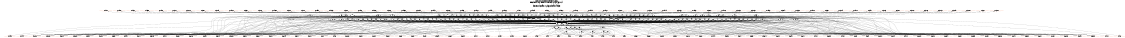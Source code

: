 # Network structure generated by ABC

digraph network {
size = "7.5,10";
center = true;
edge [dir = back];

{
  node [shape = plaintext];
  edge [style = invis];
  LevelTitle1 [label=""];
  LevelTitle2 [label=""];
  Level6 [label = ""];
  Level5 [label = ""];
  Level4 [label = ""];
  Level3 [label = ""];
  Level2 [label = ""];
  Level1 [label = ""];
  Level0 [label = ""];
  LevelTitle1 ->  LevelTitle2 ->  Level6 ->  Level5 ->  Level4 ->  Level3 ->  Level2 ->  Level1 ->  Level0;
}

{
  rank = same;
  LevelTitle1;
  title1 [shape=plaintext,
          fontsize=20,
          fontname = "Times-Roman",
          label="Network structure visualized by ABC\nBenchmark \"top\". Time was Wed Oct 16 16:07:35 2024. "
         ];
}

{
  rank = same;
  LevelTitle2;
  title2 [shape=plaintext,
          fontsize=18,
          fontname = "Times-Roman",
          label="The network contains 178 logic nodes and 0 latches.\n"
         ];
}

{
  rank = same;
  Level6;
  Node89 [label = "pv119_1_", shape = invtriangle, color = coral, fillcolor = coral];
  Node90 [label = "pv119_0_", shape = invtriangle, color = coral, fillcolor = coral];
  Node91 [label = "pv119_3_", shape = invtriangle, color = coral, fillcolor = coral];
  Node92 [label = "pv119_30_", shape = invtriangle, color = coral, fillcolor = coral];
  Node93 [label = "pv119_2_", shape = invtriangle, color = coral, fillcolor = coral];
  Node94 [label = "pv151_1_", shape = invtriangle, color = coral, fillcolor = coral];
  Node95 [label = "pv151_18_", shape = invtriangle, color = coral, fillcolor = coral];
  Node96 [label = "pv151_0_", shape = invtriangle, color = coral, fillcolor = coral];
  Node97 [label = "pv151_19_", shape = invtriangle, color = coral, fillcolor = coral];
  Node98 [label = "pv119_21_", shape = invtriangle, color = coral, fillcolor = coral];
  Node99 [label = "pv151_3_", shape = invtriangle, color = coral, fillcolor = coral];
  Node100 [label = "pv151_16_", shape = invtriangle, color = coral, fillcolor = coral];
  Node101 [label = "pv119_20_", shape = invtriangle, color = coral, fillcolor = coral];
  Node102 [label = "pv151_2_", shape = invtriangle, color = coral, fillcolor = coral];
  Node103 [label = "pv151_17_", shape = invtriangle, color = coral, fillcolor = coral];
  Node104 [label = "pv119_9_", shape = invtriangle, color = coral, fillcolor = coral];
  Node105 [label = "pv119_23_", shape = invtriangle, color = coral, fillcolor = coral];
  Node106 [label = "pv151_27_", shape = invtriangle, color = coral, fillcolor = coral];
  Node107 [label = "pv119_8_", shape = invtriangle, color = coral, fillcolor = coral];
  Node108 [label = "pv119_22_", shape = invtriangle, color = coral, fillcolor = coral];
  Node109 [label = "pv151_26_", shape = invtriangle, color = coral, fillcolor = coral];
  Node110 [label = "pv119_25_", shape = invtriangle, color = coral, fillcolor = coral];
  Node111 [label = "pv151_29_", shape = invtriangle, color = coral, fillcolor = coral];
  Node112 [label = "pv119_24_", shape = invtriangle, color = coral, fillcolor = coral];
  Node113 [label = "pv151_28_", shape = invtriangle, color = coral, fillcolor = coral];
  Node114 [label = "pv119_5_", shape = invtriangle, color = coral, fillcolor = coral];
  Node115 [label = "pv119_27_", shape = invtriangle, color = coral, fillcolor = coral];
  Node116 [label = "pv119_4_", shape = invtriangle, color = coral, fillcolor = coral];
  Node117 [label = "pv119_26_", shape = invtriangle, color = coral, fillcolor = coral];
  Node118 [label = "pv119_7_", shape = invtriangle, color = coral, fillcolor = coral];
  Node119 [label = "pv119_29_", shape = invtriangle, color = coral, fillcolor = coral];
  Node120 [label = "pv119_6_", shape = invtriangle, color = coral, fillcolor = coral];
  Node121 [label = "pv119_28_", shape = invtriangle, color = coral, fillcolor = coral];
  Node122 [label = "pv119_18_", shape = invtriangle, color = coral, fillcolor = coral];
  Node123 [label = "pv119_19_", shape = invtriangle, color = coral, fillcolor = coral];
  Node124 [label = "pv119_16_", shape = invtriangle, color = coral, fillcolor = coral];
  Node125 [label = "pv151_21_", shape = invtriangle, color = coral, fillcolor = coral];
  Node126 [label = "pv119_17_", shape = invtriangle, color = coral, fillcolor = coral];
  Node127 [label = "pv151_20_", shape = invtriangle, color = coral, fillcolor = coral];
  Node128 [label = "pv119_14_", shape = invtriangle, color = coral, fillcolor = coral];
  Node129 [label = "pv151_23_", shape = invtriangle, color = coral, fillcolor = coral];
  Node130 [label = "pv119_15_", shape = invtriangle, color = coral, fillcolor = coral];
  Node131 [label = "pv151_22_", shape = invtriangle, color = coral, fillcolor = coral];
  Node132 [label = "pv119_12_", shape = invtriangle, color = coral, fillcolor = coral];
  Node133 [label = "pv151_25_", shape = invtriangle, color = coral, fillcolor = coral];
  Node134 [label = "pv151_30_", shape = invtriangle, color = coral, fillcolor = coral];
  Node135 [label = "pv119_13_", shape = invtriangle, color = coral, fillcolor = coral];
  Node136 [label = "pv151_24_", shape = invtriangle, color = coral, fillcolor = coral];
  Node137 [label = "pv151_31_", shape = invtriangle, color = coral, fillcolor = coral];
  Node138 [label = "pv119_10_", shape = invtriangle, color = coral, fillcolor = coral];
  Node139 [label = "pv151_5_", shape = invtriangle, color = coral, fillcolor = coral];
  Node140 [label = "pv151_14_", shape = invtriangle, color = coral, fillcolor = coral];
  Node141 [label = "pv119_11_", shape = invtriangle, color = coral, fillcolor = coral];
  Node142 [label = "pv151_4_", shape = invtriangle, color = coral, fillcolor = coral];
  Node143 [label = "pv151_15_", shape = invtriangle, color = coral, fillcolor = coral];
  Node144 [label = "pv151_7_", shape = invtriangle, color = coral, fillcolor = coral];
  Node145 [label = "pv151_12_", shape = invtriangle, color = coral, fillcolor = coral];
  Node146 [label = "pv151_6_", shape = invtriangle, color = coral, fillcolor = coral];
  Node147 [label = "pv151_13_", shape = invtriangle, color = coral, fillcolor = coral];
  Node148 [label = "pv151_9_", shape = invtriangle, color = coral, fillcolor = coral];
  Node149 [label = "pv151_10_", shape = invtriangle, color = coral, fillcolor = coral];
  Node150 [label = "pv151_8_", shape = invtriangle, color = coral, fillcolor = coral];
  Node151 [label = "pv151_11_", shape = invtriangle, color = coral, fillcolor = coral];
}

{
  rank = same;
  Level5;
  Node153 [label = "153\n", shape = ellipse];
  Node172 [label = "172\n", shape = ellipse];
  Node175 [label = "175\n", shape = ellipse];
  Node178 [label = "178\n", shape = ellipse];
  Node181 [label = "181\n", shape = ellipse];
  Node184 [label = "184\n", shape = ellipse];
  Node188 [label = "188\n", shape = ellipse];
  Node191 [label = "191\n", shape = ellipse];
  Node194 [label = "194\n", shape = ellipse];
  Node197 [label = "197\n", shape = ellipse];
  Node199 [label = "199\n", shape = ellipse];
  Node202 [label = "202\n", shape = ellipse];
  Node205 [label = "205\n", shape = ellipse];
  Node207 [label = "207\n", shape = ellipse];
  Node210 [label = "210\n", shape = ellipse];
  Node213 [label = "213\n", shape = ellipse];
  Node216 [label = "216\n", shape = ellipse];
  Node218 [label = "218\n", shape = ellipse];
  Node221 [label = "221\n", shape = ellipse];
  Node224 [label = "224\n", shape = ellipse];
  Node226 [label = "226\n", shape = ellipse];
  Node229 [label = "229\n", shape = ellipse];
  Node231 [label = "231\n", shape = ellipse];
  Node234 [label = "234\n", shape = ellipse];
  Node236 [label = "236\n", shape = ellipse];
  Node239 [label = "239\n", shape = ellipse];
  Node242 [label = "242\n", shape = ellipse];
  Node244 [label = "244\n", shape = ellipse];
  Node246 [label = "246\n", shape = ellipse];
  Node248 [label = "248\n", shape = ellipse];
  Node250 [label = "250\n", shape = ellipse];
  Node252 [label = "252\n", shape = ellipse];
  Node254 [label = "254\n", shape = ellipse];
  Node256 [label = "256\n", shape = ellipse];
  Node258 [label = "258\n", shape = ellipse];
  Node260 [label = "260\n", shape = ellipse];
  Node262 [label = "262\n", shape = ellipse];
  Node265 [label = "265\n", shape = ellipse];
  Node267 [label = "267\n", shape = ellipse];
  Node269 [label = "269\n", shape = ellipse];
  Node271 [label = "271\n", shape = ellipse];
  Node274 [label = "274\n", shape = ellipse];
  Node276 [label = "276\n", shape = ellipse];
  Node279 [label = "279\n", shape = ellipse];
  Node281 [label = "281\n", shape = ellipse];
  Node284 [label = "284\n", shape = ellipse];
  Node287 [label = "287\n", shape = ellipse];
  Node289 [label = "289\n", shape = ellipse];
  Node292 [label = "292\n", shape = ellipse];
  Node295 [label = "295\n", shape = ellipse];
  Node297 [label = "297\n", shape = ellipse];
  Node300 [label = "300\n", shape = ellipse];
  Node302 [label = "302\n", shape = ellipse];
  Node304 [label = "304\n", shape = ellipse];
  Node307 [label = "307\n", shape = ellipse];
  Node309 [label = "309\n", shape = ellipse];
  Node312 [label = "312\n", shape = ellipse];
  Node314 [label = "314\n", shape = ellipse];
  Node317 [label = "317\n", shape = ellipse];
  Node319 [label = "319\n", shape = ellipse];
  Node322 [label = "322\n", shape = ellipse];
  Node325 [label = "325\n", shape = ellipse];
  Node328 [label = "328\n", shape = ellipse];
}

{
  rank = same;
  Level4;
  Node154 [label = "154\n", shape = ellipse];
  Node170 [label = "170\n", shape = ellipse];
  Node171 [label = "171\n", shape = ellipse];
  Node173 [label = "173\n", shape = ellipse];
  Node174 [label = "174\n", shape = ellipse];
  Node176 [label = "176\n", shape = ellipse];
  Node177 [label = "177\n", shape = ellipse];
  Node179 [label = "179\n", shape = ellipse];
  Node180 [label = "180\n", shape = ellipse];
  Node182 [label = "182\n", shape = ellipse];
  Node183 [label = "183\n", shape = ellipse];
  Node185 [label = "185\n", shape = ellipse];
  Node186 [label = "186\n", shape = ellipse];
  Node187 [label = "187\n", shape = ellipse];
  Node189 [label = "189\n", shape = ellipse];
  Node190 [label = "190\n", shape = ellipse];
  Node192 [label = "192\n", shape = ellipse];
  Node193 [label = "193\n", shape = ellipse];
  Node195 [label = "195\n", shape = ellipse];
  Node196 [label = "196\n", shape = ellipse];
  Node198 [label = "198\n", shape = ellipse];
  Node200 [label = "200\n", shape = ellipse];
  Node201 [label = "201\n", shape = ellipse];
  Node203 [label = "203\n", shape = ellipse];
  Node204 [label = "204\n", shape = ellipse];
  Node206 [label = "206\n", shape = ellipse];
  Node208 [label = "208\n", shape = ellipse];
  Node209 [label = "209\n", shape = ellipse];
  Node211 [label = "211\n", shape = ellipse];
  Node212 [label = "212\n", shape = ellipse];
  Node214 [label = "214\n", shape = ellipse];
  Node215 [label = "215\n", shape = ellipse];
  Node217 [label = "217\n", shape = ellipse];
  Node219 [label = "219\n", shape = ellipse];
  Node220 [label = "220\n", shape = ellipse];
  Node222 [label = "222\n", shape = ellipse];
  Node223 [label = "223\n", shape = ellipse];
  Node225 [label = "225\n", shape = ellipse];
  Node227 [label = "227\n", shape = ellipse];
  Node228 [label = "228\n", shape = ellipse];
  Node230 [label = "230\n", shape = ellipse];
  Node232 [label = "232\n", shape = ellipse];
  Node233 [label = "233\n", shape = ellipse];
  Node235 [label = "235\n", shape = ellipse];
  Node237 [label = "237\n", shape = ellipse];
  Node238 [label = "238\n", shape = ellipse];
  Node240 [label = "240\n", shape = ellipse];
  Node241 [label = "241\n", shape = ellipse];
  Node243 [label = "243\n", shape = ellipse];
  Node245 [label = "245\n", shape = ellipse];
  Node247 [label = "247\n", shape = ellipse];
  Node249 [label = "249\n", shape = ellipse];
  Node251 [label = "251\n", shape = ellipse];
  Node253 [label = "253\n", shape = ellipse];
  Node255 [label = "255\n", shape = ellipse];
  Node257 [label = "257\n", shape = ellipse];
  Node259 [label = "259\n", shape = ellipse];
  Node261 [label = "261\n", shape = ellipse];
  Node263 [label = "263\n", shape = ellipse];
  Node264 [label = "264\n", shape = ellipse];
  Node266 [label = "266\n", shape = ellipse];
  Node268 [label = "268\n", shape = ellipse];
  Node270 [label = "270\n", shape = ellipse];
  Node272 [label = "272\n", shape = ellipse];
  Node273 [label = "273\n", shape = ellipse];
  Node275 [label = "275\n", shape = ellipse];
  Node277 [label = "277\n", shape = ellipse];
  Node278 [label = "278\n", shape = ellipse];
  Node280 [label = "280\n", shape = ellipse];
  Node282 [label = "282\n", shape = ellipse];
  Node283 [label = "283\n", shape = ellipse];
  Node285 [label = "285\n", shape = ellipse];
  Node286 [label = "286\n", shape = ellipse];
  Node288 [label = "288\n", shape = ellipse];
  Node290 [label = "290\n", shape = ellipse];
  Node291 [label = "291\n", shape = ellipse];
  Node293 [label = "293\n", shape = ellipse];
  Node294 [label = "294\n", shape = ellipse];
  Node296 [label = "296\n", shape = ellipse];
  Node298 [label = "298\n", shape = ellipse];
  Node299 [label = "299\n", shape = ellipse];
  Node301 [label = "301\n", shape = ellipse];
  Node303 [label = "303\n", shape = ellipse];
  Node305 [label = "305\n", shape = ellipse];
  Node306 [label = "306\n", shape = ellipse];
  Node308 [label = "308\n", shape = ellipse];
  Node310 [label = "310\n", shape = ellipse];
  Node311 [label = "311\n", shape = ellipse];
  Node313 [label = "313\n", shape = ellipse];
  Node315 [label = "315\n", shape = ellipse];
  Node316 [label = "316\n", shape = ellipse];
  Node318 [label = "318\n", shape = ellipse];
  Node320 [label = "320\n", shape = ellipse];
  Node321 [label = "321\n", shape = ellipse];
  Node323 [label = "323\n", shape = ellipse];
  Node324 [label = "324\n", shape = ellipse];
  Node326 [label = "326\n", shape = ellipse];
  Node327 [label = "327\n", shape = ellipse];
  Node329 [label = "329\n", shape = ellipse];
  Node330 [label = "330\n", shape = ellipse];
}

{
  rank = same;
  Level3;
  Node155 [label = "155\n", shape = ellipse];
  Node162 [label = "162\n", shape = ellipse];
  Node167 [label = "167\n", shape = ellipse];
}

{
  rank = same;
  Level2;
  Node156 [label = "156\n", shape = ellipse];
  Node160 [label = "160\n", shape = ellipse];
  Node163 [label = "163\n", shape = ellipse];
  Node164 [label = "164\n", shape = ellipse];
  Node165 [label = "165\n", shape = ellipse];
  Node168 [label = "168\n", shape = ellipse];
  Node169 [label = "169\n", shape = ellipse];
}

{
  rank = same;
  Level1;
  Node157 [label = "157\n", shape = ellipse];
  Node158 [label = "158\n", shape = ellipse];
  Node159 [label = "159\n", shape = ellipse];
  Node161 [label = "161\n", shape = ellipse];
  Node166 [label = "166\n", shape = ellipse];
}

{
  rank = same;
  Level0;
  Node1 [label = "pv56_12_", shape = triangle, color = coral, fillcolor = coral];
  Node2 [label = "pv56_23_", shape = triangle, color = coral, fillcolor = coral];
  Node3 [label = "pv88_6_", shape = triangle, color = coral, fillcolor = coral];
  Node4 [label = "pv88_19_", shape = triangle, color = coral, fillcolor = coral];
  Node5 [label = "pv56_13_", shape = triangle, color = coral, fillcolor = coral];
  Node6 [label = "pv56_22_", shape = triangle, color = coral, fillcolor = coral];
  Node7 [label = "pv88_7_", shape = triangle, color = coral, fillcolor = coral];
  Node8 [label = "pv88_29_", shape = triangle, color = coral, fillcolor = coral];
  Node9 [label = "pv56_14_", shape = triangle, color = coral, fillcolor = coral];
  Node10 [label = "pv56_25_", shape = triangle, color = coral, fillcolor = coral];
  Node11 [label = "pv88_8_", shape = triangle, color = coral, fillcolor = coral];
  Node12 [label = "pv88_17_", shape = triangle, color = coral, fillcolor = coral];
  Node13 [label = "pv88_28_", shape = triangle, color = coral, fillcolor = coral];
  Node14 [label = "pv56_15_", shape = triangle, color = coral, fillcolor = coral];
  Node15 [label = "pv56_24_", shape = triangle, color = coral, fillcolor = coral];
  Node16 [label = "pv88_9_", shape = triangle, color = coral, fillcolor = coral];
  Node17 [label = "pv88_18_", shape = triangle, color = coral, fillcolor = coral];
  Node18 [label = "pv88_27_", shape = triangle, color = coral, fillcolor = coral];
  Node19 [label = "pv9_5_", shape = triangle, color = coral, fillcolor = coral];
  Node20 [label = "pv56_30_", shape = triangle, color = coral, fillcolor = coral];
  Node21 [label = "pv88_2_", shape = triangle, color = coral, fillcolor = coral];
  Node22 [label = "pv88_15_", shape = triangle, color = coral, fillcolor = coral];
  Node23 [label = "pv88_26_", shape = triangle, color = coral, fillcolor = coral];
  Node24 [label = "pv9_6_", shape = triangle, color = coral, fillcolor = coral];
  Node25 [label = "pv24_10_", shape = triangle, color = coral, fillcolor = coral];
  Node26 [label = "pv56_31_", shape = triangle, color = coral, fillcolor = coral];
  Node27 [label = "pv88_3_", shape = triangle, color = coral, fillcolor = coral];
  Node28 [label = "pv88_16_", shape = triangle, color = coral, fillcolor = coral];
  Node29 [label = "pv88_25_", shape = triangle, color = coral, fillcolor = coral];
  Node30 [label = "pv9_7_", shape = triangle, color = coral, fillcolor = coral];
  Node31 [label = "pv9_10_", shape = triangle, color = coral, fillcolor = coral];
  Node32 [label = "pv56_10_", shape = triangle, color = coral, fillcolor = coral];
  Node33 [label = "pv56_21_", shape = triangle, color = coral, fillcolor = coral];
  Node34 [label = "pv88_4_", shape = triangle, color = coral, fillcolor = coral];
  Node35 [label = "pv88_13_", shape = triangle, color = coral, fillcolor = coral];
  Node36 [label = "pv88_24_", shape = triangle, color = coral, fillcolor = coral];
  Node37 [label = "pv9_8_", shape = triangle, color = coral, fillcolor = coral];
  Node38 [label = "pv56_11_", shape = triangle, color = coral, fillcolor = coral];
  Node39 [label = "pv56_20_", shape = triangle, color = coral, fillcolor = coral];
  Node40 [label = "pv88_5_", shape = triangle, color = coral, fillcolor = coral];
  Node41 [label = "pv88_14_", shape = triangle, color = coral, fillcolor = coral];
  Node42 [label = "pv88_23_", shape = triangle, color = coral, fillcolor = coral];
  Node43 [label = "pv56_5_", shape = triangle, color = coral, fillcolor = coral];
  Node44 [label = "pv88_11_", shape = triangle, color = coral, fillcolor = coral];
  Node45 [label = "pv88_22_", shape = triangle, color = coral, fillcolor = coral];
  Node46 [label = "pv56_4_", shape = triangle, color = coral, fillcolor = coral];
  Node47 [label = "pv88_12_", shape = triangle, color = coral, fillcolor = coral];
  Node48 [label = "pv88_21_", shape = triangle, color = coral, fillcolor = coral];
  Node49 [label = "pv56_7_", shape = triangle, color = coral, fillcolor = coral];
  Node50 [label = "pv88_20_", shape = triangle, color = coral, fillcolor = coral];
  Node51 [label = "pv56_6_", shape = triangle, color = coral, fillcolor = coral];
  Node52 [label = "pv88_10_", shape = triangle, color = coral, fillcolor = coral];
  Node53 [label = "pv24_8_", shape = triangle, color = coral, fillcolor = coral];
  Node54 [label = "pv56_9_", shape = triangle, color = coral, fillcolor = coral];
  Node55 [label = "pv24_9_", shape = triangle, color = coral, fillcolor = coral];
  Node56 [label = "pv56_8_", shape = triangle, color = coral, fillcolor = coral];
  Node57 [label = "pv24_6_", shape = triangle, color = coral, fillcolor = coral];
  Node58 [label = "pv24_7_", shape = triangle, color = coral, fillcolor = coral];
  Node59 [label = "pv24_4_", shape = triangle, color = coral, fillcolor = coral];
  Node60 [label = "pv24_5_", shape = triangle, color = coral, fillcolor = coral];
  Node61 [label = "pv24_2_", shape = triangle, color = coral, fillcolor = coral];
  Node62 [label = "pv24_3_", shape = triangle, color = coral, fillcolor = coral];
  Node63 [label = "pv24_0_", shape = triangle, color = coral, fillcolor = coral];
  Node64 [label = "pv56_1_", shape = triangle, color = coral, fillcolor = coral];
  Node65 [label = "pv24_1_", shape = triangle, color = coral, fillcolor = coral];
  Node66 [label = "pv56_0_", shape = triangle, color = coral, fillcolor = coral];
  Node67 [label = "pv88_30_", shape = triangle, color = coral, fillcolor = coral];
  Node68 [label = "pv56_3_", shape = triangle, color = coral, fillcolor = coral];
  Node69 [label = "pv88_31_", shape = triangle, color = coral, fillcolor = coral];
  Node70 [label = "pv56_2_", shape = triangle, color = coral, fillcolor = coral];
  Node71 [label = "pv9_1_", shape = triangle, color = coral, fillcolor = coral];
  Node72 [label = "pv24_13_", shape = triangle, color = coral, fillcolor = coral];
  Node73 [label = "pv9_2_", shape = triangle, color = coral, fillcolor = coral];
  Node74 [label = "pv24_14_", shape = triangle, color = coral, fillcolor = coral];
  Node75 [label = "pv9_3_", shape = triangle, color = coral, fillcolor = coral];
  Node76 [label = "pv24_11_", shape = triangle, color = coral, fillcolor = coral];
  Node77 [label = "pv88_0_", shape = triangle, color = coral, fillcolor = coral];
  Node78 [label = "pv24_12_", shape = triangle, color = coral, fillcolor = coral];
  Node79 [label = "pv88_1_", shape = triangle, color = coral, fillcolor = coral];
  Node80 [label = "pv56_16_", shape = triangle, color = coral, fillcolor = coral];
  Node81 [label = "pv56_27_", shape = triangle, color = coral, fillcolor = coral];
  Node82 [label = "pv56_17_", shape = triangle, color = coral, fillcolor = coral];
  Node83 [label = "pv56_26_", shape = triangle, color = coral, fillcolor = coral];
  Node84 [label = "pv56_18_", shape = triangle, color = coral, fillcolor = coral];
  Node85 [label = "pv56_29_", shape = triangle, color = coral, fillcolor = coral];
  Node86 [label = "pv9_0_", shape = triangle, color = coral, fillcolor = coral];
  Node87 [label = "pv56_19_", shape = triangle, color = coral, fillcolor = coral];
  Node88 [label = "pv56_28_", shape = triangle, color = coral, fillcolor = coral];
}

title1 -> title2 [style = invis];
title2 -> Node89 [style = invis];
title2 -> Node90 [style = invis];
title2 -> Node91 [style = invis];
title2 -> Node92 [style = invis];
title2 -> Node93 [style = invis];
title2 -> Node94 [style = invis];
title2 -> Node95 [style = invis];
title2 -> Node96 [style = invis];
title2 -> Node97 [style = invis];
title2 -> Node98 [style = invis];
title2 -> Node99 [style = invis];
title2 -> Node100 [style = invis];
title2 -> Node101 [style = invis];
title2 -> Node102 [style = invis];
title2 -> Node103 [style = invis];
title2 -> Node104 [style = invis];
title2 -> Node105 [style = invis];
title2 -> Node106 [style = invis];
title2 -> Node107 [style = invis];
title2 -> Node108 [style = invis];
title2 -> Node109 [style = invis];
title2 -> Node110 [style = invis];
title2 -> Node111 [style = invis];
title2 -> Node112 [style = invis];
title2 -> Node113 [style = invis];
title2 -> Node114 [style = invis];
title2 -> Node115 [style = invis];
title2 -> Node116 [style = invis];
title2 -> Node117 [style = invis];
title2 -> Node118 [style = invis];
title2 -> Node119 [style = invis];
title2 -> Node120 [style = invis];
title2 -> Node121 [style = invis];
title2 -> Node122 [style = invis];
title2 -> Node123 [style = invis];
title2 -> Node124 [style = invis];
title2 -> Node125 [style = invis];
title2 -> Node126 [style = invis];
title2 -> Node127 [style = invis];
title2 -> Node128 [style = invis];
title2 -> Node129 [style = invis];
title2 -> Node130 [style = invis];
title2 -> Node131 [style = invis];
title2 -> Node132 [style = invis];
title2 -> Node133 [style = invis];
title2 -> Node134 [style = invis];
title2 -> Node135 [style = invis];
title2 -> Node136 [style = invis];
title2 -> Node137 [style = invis];
title2 -> Node138 [style = invis];
title2 -> Node139 [style = invis];
title2 -> Node140 [style = invis];
title2 -> Node141 [style = invis];
title2 -> Node142 [style = invis];
title2 -> Node143 [style = invis];
title2 -> Node144 [style = invis];
title2 -> Node145 [style = invis];
title2 -> Node146 [style = invis];
title2 -> Node147 [style = invis];
title2 -> Node148 [style = invis];
title2 -> Node149 [style = invis];
title2 -> Node150 [style = invis];
title2 -> Node151 [style = invis];
Node89 -> Node90 [style = invis];
Node90 -> Node91 [style = invis];
Node91 -> Node92 [style = invis];
Node92 -> Node93 [style = invis];
Node93 -> Node94 [style = invis];
Node94 -> Node95 [style = invis];
Node95 -> Node96 [style = invis];
Node96 -> Node97 [style = invis];
Node97 -> Node98 [style = invis];
Node98 -> Node99 [style = invis];
Node99 -> Node100 [style = invis];
Node100 -> Node101 [style = invis];
Node101 -> Node102 [style = invis];
Node102 -> Node103 [style = invis];
Node103 -> Node104 [style = invis];
Node104 -> Node105 [style = invis];
Node105 -> Node106 [style = invis];
Node106 -> Node107 [style = invis];
Node107 -> Node108 [style = invis];
Node108 -> Node109 [style = invis];
Node109 -> Node110 [style = invis];
Node110 -> Node111 [style = invis];
Node111 -> Node112 [style = invis];
Node112 -> Node113 [style = invis];
Node113 -> Node114 [style = invis];
Node114 -> Node115 [style = invis];
Node115 -> Node116 [style = invis];
Node116 -> Node117 [style = invis];
Node117 -> Node118 [style = invis];
Node118 -> Node119 [style = invis];
Node119 -> Node120 [style = invis];
Node120 -> Node121 [style = invis];
Node121 -> Node122 [style = invis];
Node122 -> Node123 [style = invis];
Node123 -> Node124 [style = invis];
Node124 -> Node125 [style = invis];
Node125 -> Node126 [style = invis];
Node126 -> Node127 [style = invis];
Node127 -> Node128 [style = invis];
Node128 -> Node129 [style = invis];
Node129 -> Node130 [style = invis];
Node130 -> Node131 [style = invis];
Node131 -> Node132 [style = invis];
Node132 -> Node133 [style = invis];
Node133 -> Node134 [style = invis];
Node134 -> Node135 [style = invis];
Node135 -> Node136 [style = invis];
Node136 -> Node137 [style = invis];
Node137 -> Node138 [style = invis];
Node138 -> Node139 [style = invis];
Node139 -> Node140 [style = invis];
Node140 -> Node141 [style = invis];
Node141 -> Node142 [style = invis];
Node142 -> Node143 [style = invis];
Node143 -> Node144 [style = invis];
Node144 -> Node145 [style = invis];
Node145 -> Node146 [style = invis];
Node146 -> Node147 [style = invis];
Node147 -> Node148 [style = invis];
Node148 -> Node149 [style = invis];
Node149 -> Node150 [style = invis];
Node150 -> Node151 [style = invis];
Node89 -> Node153 [style = solid];
Node90 -> Node172 [style = solid];
Node91 -> Node175 [style = solid];
Node92 -> Node178 [style = solid];
Node93 -> Node181 [style = solid];
Node94 -> Node184 [style = solid];
Node95 -> Node188 [style = solid];
Node96 -> Node191 [style = solid];
Node97 -> Node194 [style = solid];
Node98 -> Node197 [style = solid];
Node99 -> Node199 [style = solid];
Node100 -> Node202 [style = solid];
Node101 -> Node205 [style = solid];
Node102 -> Node207 [style = solid];
Node103 -> Node210 [style = solid];
Node104 -> Node213 [style = solid];
Node105 -> Node216 [style = solid];
Node106 -> Node218 [style = solid];
Node107 -> Node221 [style = solid];
Node108 -> Node224 [style = solid];
Node109 -> Node226 [style = solid];
Node110 -> Node229 [style = solid];
Node111 -> Node231 [style = solid];
Node112 -> Node234 [style = solid];
Node113 -> Node236 [style = solid];
Node114 -> Node239 [style = solid];
Node115 -> Node242 [style = solid];
Node116 -> Node244 [style = solid];
Node117 -> Node246 [style = solid];
Node118 -> Node248 [style = solid];
Node119 -> Node250 [style = solid];
Node120 -> Node252 [style = solid];
Node121 -> Node254 [style = solid];
Node122 -> Node256 [style = solid];
Node123 -> Node258 [style = solid];
Node124 -> Node260 [style = solid];
Node125 -> Node262 [style = solid];
Node126 -> Node265 [style = solid];
Node127 -> Node267 [style = solid];
Node128 -> Node269 [style = solid];
Node129 -> Node271 [style = solid];
Node130 -> Node274 [style = solid];
Node131 -> Node276 [style = solid];
Node132 -> Node279 [style = solid];
Node133 -> Node281 [style = solid];
Node134 -> Node284 [style = solid];
Node135 -> Node287 [style = solid];
Node136 -> Node289 [style = solid];
Node137 -> Node292 [style = solid];
Node138 -> Node295 [style = solid];
Node139 -> Node297 [style = solid];
Node140 -> Node300 [style = solid];
Node141 -> Node302 [style = solid];
Node142 -> Node304 [style = solid];
Node143 -> Node307 [style = solid];
Node144 -> Node309 [style = solid];
Node145 -> Node312 [style = solid];
Node146 -> Node314 [style = solid];
Node147 -> Node317 [style = solid];
Node148 -> Node319 [style = solid];
Node149 -> Node322 [style = solid];
Node150 -> Node325 [style = solid];
Node151 -> Node328 [style = solid];
Node153 -> Node154 [style = solid];
Node153 -> Node170 [style = solid];
Node153 -> Node171 [style = solid];
Node153 -> Node70 [style = solid];
Node154 -> Node155 [style = solid];
Node154 -> Node162 [style = solid];
Node154 -> Node167 [style = solid];
Node154 -> Node65 [style = solid];
Node155 -> Node156 [style = solid];
Node155 -> Node160 [style = solid];
Node155 -> Node161 [style = solid];
Node155 -> Node30 [style = solid];
Node155 -> Node31 [style = solid];
Node156 -> Node157 [style = solid];
Node156 -> Node158 [style = solid];
Node156 -> Node159 [style = solid];
Node157 -> Node19 [style = solid];
Node157 -> Node24 [style = solid];
Node158 -> Node31 [style = solid];
Node158 -> Node71 [style = solid];
Node158 -> Node73 [style = solid];
Node158 -> Node86 [style = solid];
Node159 -> Node31 [style = solid];
Node159 -> Node71 [style = solid];
Node159 -> Node73 [style = solid];
Node159 -> Node75 [style = solid];
Node160 -> Node157 [style = solid];
Node160 -> Node31 [style = solid];
Node160 -> Node37 [style = solid];
Node160 -> Node71 [style = solid];
Node160 -> Node73 [style = solid];
Node161 -> Node71 [style = solid];
Node161 -> Node73 [style = solid];
Node162 -> Node156 [style = solid];
Node162 -> Node160 [style = solid];
Node162 -> Node163 [style = solid];
Node162 -> Node164 [style = solid];
Node162 -> Node165 [style = solid];
Node163 -> Node161 [style = solid];
Node163 -> Node30 [style = solid];
Node163 -> Node31 [style = solid];
Node163 -> Node86 [style = solid];
Node164 -> Node157 [style = solid];
Node164 -> Node31 [style = solid];
Node164 -> Node37 [style = solid];
Node164 -> Node71 [style = solid];
Node164 -> Node73 [style = solid];
Node165 -> Node166 [style = solid];
Node165 -> Node30 [style = solid];
Node165 -> Node71 [style = solid];
Node165 -> Node73 [style = solid];
Node165 -> Node75 [style = solid];
Node166 -> Node19 [style = solid];
Node166 -> Node31 [style = solid];
Node166 -> Node86 [style = solid];
Node167 -> Node168 [style = solid];
Node167 -> Node169 [style = solid];
Node168 -> Node161 [style = solid];
Node168 -> Node19 [style = solid];
Node168 -> Node30 [style = solid];
Node168 -> Node31 [style = solid];
Node168 -> Node86 [style = solid];
Node169 -> Node157 [style = solid];
Node169 -> Node31 [style = solid];
Node169 -> Node37 [style = solid];
Node169 -> Node71 [style = solid];
Node169 -> Node73 [style = solid];
Node170 -> Node155 [style = solid];
Node170 -> Node162 [style = solid];
Node170 -> Node167 [style = solid];
Node170 -> Node21 [style = solid];
Node171 -> Node155 [style = solid];
Node171 -> Node162 [style = solid];
Node171 -> Node167 [style = solid];
Node172 -> Node171 [style = solid];
Node172 -> Node173 [style = solid];
Node172 -> Node174 [style = solid];
Node172 -> Node64 [style = solid];
Node173 -> Node155 [style = solid];
Node173 -> Node162 [style = solid];
Node173 -> Node167 [style = solid];
Node173 -> Node63 [style = solid];
Node174 -> Node155 [style = solid];
Node174 -> Node162 [style = solid];
Node174 -> Node167 [style = solid];
Node174 -> Node79 [style = solid];
Node175 -> Node171 [style = solid];
Node175 -> Node176 [style = solid];
Node175 -> Node177 [style = solid];
Node175 -> Node46 [style = solid];
Node176 -> Node155 [style = solid];
Node176 -> Node162 [style = solid];
Node176 -> Node167 [style = solid];
Node176 -> Node62 [style = solid];
Node177 -> Node155 [style = solid];
Node177 -> Node162 [style = solid];
Node177 -> Node167 [style = solid];
Node177 -> Node34 [style = solid];
Node178 -> Node179 [style = solid];
Node178 -> Node171 [style = solid];
Node178 -> Node180 [style = solid];
Node178 -> Node26 [style = solid];
Node178 -> Node39 [style = solid];
Node179 -> Node155 [style = solid];
Node179 -> Node162 [style = solid];
Node179 -> Node167 [style = solid];
Node180 -> Node155 [style = solid];
Node180 -> Node162 [style = solid];
Node180 -> Node167 [style = solid];
Node180 -> Node2 [style = solid];
Node180 -> Node80 [style = solid];
Node181 -> Node171 [style = solid];
Node181 -> Node182 [style = solid];
Node181 -> Node183 [style = solid];
Node181 -> Node68 [style = solid];
Node182 -> Node155 [style = solid];
Node182 -> Node162 [style = solid];
Node182 -> Node167 [style = solid];
Node182 -> Node61 [style = solid];
Node183 -> Node155 [style = solid];
Node183 -> Node162 [style = solid];
Node183 -> Node167 [style = solid];
Node183 -> Node27 [style = solid];
Node184 -> Node185 [style = solid];
Node184 -> Node186 [style = solid];
Node184 -> Node187 [style = solid];
Node184 -> Node10 [style = solid];
Node185 -> Node155 [style = solid];
Node185 -> Node162 [style = solid];
Node185 -> Node167 [style = solid];
Node185 -> Node84 [style = solid];
Node186 -> Node155 [style = solid];
Node186 -> Node162 [style = solid];
Node186 -> Node167 [style = solid];
Node187 -> Node155 [style = solid];
Node187 -> Node162 [style = solid];
Node187 -> Node167 [style = solid];
Node187 -> Node6 [style = solid];
Node187 -> Node79 [style = solid];
Node188 -> Node186 [style = solid];
Node188 -> Node189 [style = solid];
Node188 -> Node190 [style = solid];
Node188 -> Node52 [style = solid];
Node189 -> Node155 [style = solid];
Node189 -> Node162 [style = solid];
Node189 -> Node167 [style = solid];
Node189 -> Node27 [style = solid];
Node190 -> Node155 [style = solid];
Node190 -> Node162 [style = solid];
Node190 -> Node167 [style = solid];
Node190 -> Node7 [style = solid];
Node190 -> Node17 [style = solid];
Node191 -> Node186 [style = solid];
Node191 -> Node192 [style = solid];
Node191 -> Node193 [style = solid];
Node191 -> Node15 [style = solid];
Node192 -> Node155 [style = solid];
Node192 -> Node162 [style = solid];
Node192 -> Node167 [style = solid];
Node192 -> Node82 [style = solid];
Node193 -> Node155 [style = solid];
Node193 -> Node162 [style = solid];
Node193 -> Node167 [style = solid];
Node193 -> Node33 [style = solid];
Node193 -> Node77 [style = solid];
Node194 -> Node186 [style = solid];
Node194 -> Node195 [style = solid];
Node194 -> Node196 [style = solid];
Node194 -> Node44 [style = solid];
Node195 -> Node155 [style = solid];
Node195 -> Node162 [style = solid];
Node195 -> Node167 [style = solid];
Node195 -> Node34 [style = solid];
Node196 -> Node155 [style = solid];
Node196 -> Node162 [style = solid];
Node196 -> Node167 [style = solid];
Node196 -> Node4 [style = solid];
Node196 -> Node11 [style = solid];
Node197 -> Node179 [style = solid];
Node197 -> Node171 [style = solid];
Node197 -> Node198 [style = solid];
Node197 -> Node6 [style = solid];
Node197 -> Node38 [style = solid];
Node198 -> Node155 [style = solid];
Node198 -> Node162 [style = solid];
Node198 -> Node167 [style = solid];
Node198 -> Node9 [style = solid];
Node198 -> Node49 [style = solid];
Node199 -> Node186 [style = solid];
Node199 -> Node200 [style = solid];
Node199 -> Node201 [style = solid];
Node199 -> Node81 [style = solid];
Node200 -> Node155 [style = solid];
Node200 -> Node162 [style = solid];
Node200 -> Node167 [style = solid];
Node200 -> Node39 [style = solid];
Node201 -> Node155 [style = solid];
Node201 -> Node162 [style = solid];
Node201 -> Node167 [style = solid];
Node201 -> Node15 [style = solid];
Node201 -> Node27 [style = solid];
Node202 -> Node186 [style = solid];
Node202 -> Node203 [style = solid];
Node202 -> Node204 [style = solid];
Node202 -> Node11 [style = solid];
Node203 -> Node155 [style = solid];
Node203 -> Node162 [style = solid];
Node203 -> Node167 [style = solid];
Node203 -> Node79 [style = solid];
Node204 -> Node155 [style = solid];
Node204 -> Node162 [style = solid];
Node204 -> Node167 [style = solid];
Node204 -> Node28 [style = solid];
Node204 -> Node40 [style = solid];
Node205 -> Node179 [style = solid];
Node205 -> Node171 [style = solid];
Node205 -> Node206 [style = solid];
Node205 -> Node32 [style = solid];
Node205 -> Node33 [style = solid];
Node206 -> Node155 [style = solid];
Node206 -> Node162 [style = solid];
Node206 -> Node167 [style = solid];
Node206 -> Node5 [style = solid];
Node206 -> Node51 [style = solid];
Node207 -> Node186 [style = solid];
Node207 -> Node208 [style = solid];
Node207 -> Node209 [style = solid];
Node207 -> Node83 [style = solid];
Node208 -> Node155 [style = solid];
Node208 -> Node162 [style = solid];
Node208 -> Node167 [style = solid];
Node208 -> Node87 [style = solid];
Node209 -> Node155 [style = solid];
Node209 -> Node162 [style = solid];
Node209 -> Node167 [style = solid];
Node209 -> Node2 [style = solid];
Node209 -> Node21 [style = solid];
Node210 -> Node186 [style = solid];
Node210 -> Node211 [style = solid];
Node210 -> Node212 [style = solid];
Node210 -> Node16 [style = solid];
Node211 -> Node155 [style = solid];
Node211 -> Node162 [style = solid];
Node211 -> Node167 [style = solid];
Node211 -> Node21 [style = solid];
Node212 -> Node155 [style = solid];
Node212 -> Node162 [style = solid];
Node212 -> Node167 [style = solid];
Node212 -> Node3 [style = solid];
Node212 -> Node12 [style = solid];
Node213 -> Node171 [style = solid];
Node213 -> Node214 [style = solid];
Node213 -> Node215 [style = solid];
Node213 -> Node32 [style = solid];
Node214 -> Node155 [style = solid];
Node214 -> Node162 [style = solid];
Node214 -> Node167 [style = solid];
Node214 -> Node55 [style = solid];
Node214 -> Node70 [style = solid];
Node215 -> Node155 [style = solid];
Node215 -> Node162 [style = solid];
Node215 -> Node167 [style = solid];
Node215 -> Node52 [style = solid];
Node216 -> Node179 [style = solid];
Node216 -> Node171 [style = solid];
Node216 -> Node217 [style = solid];
Node216 -> Node5 [style = solid];
Node216 -> Node15 [style = solid];
Node217 -> Node155 [style = solid];
Node217 -> Node162 [style = solid];
Node217 -> Node167 [style = solid];
Node217 -> Node54 [style = solid];
Node217 -> Node80 [style = solid];
Node218 -> Node186 [style = solid];
Node218 -> Node219 [style = solid];
Node218 -> Node220 [style = solid];
Node218 -> Node4 [style = solid];
Node219 -> Node155 [style = solid];
Node219 -> Node162 [style = solid];
Node219 -> Node167 [style = solid];
Node219 -> Node47 [style = solid];
Node220 -> Node155 [style = solid];
Node220 -> Node162 [style = solid];
Node220 -> Node167 [style = solid];
Node220 -> Node18 [style = solid];
Node220 -> Node28 [style = solid];
Node221 -> Node171 [style = solid];
Node221 -> Node222 [style = solid];
Node221 -> Node223 [style = solid];
Node221 -> Node54 [style = solid];
Node222 -> Node155 [style = solid];
Node222 -> Node162 [style = solid];
Node222 -> Node167 [style = solid];
Node222 -> Node53 [style = solid];
Node222 -> Node64 [style = solid];
Node223 -> Node155 [style = solid];
Node223 -> Node162 [style = solid];
Node223 -> Node167 [style = solid];
Node223 -> Node16 [style = solid];
Node224 -> Node179 [style = solid];
Node224 -> Node171 [style = solid];
Node224 -> Node225 [style = solid];
Node224 -> Node1 [style = solid];
Node224 -> Node2 [style = solid];
Node225 -> Node155 [style = solid];
Node225 -> Node162 [style = solid];
Node225 -> Node167 [style = solid];
Node225 -> Node14 [style = solid];
Node225 -> Node56 [style = solid];
Node226 -> Node186 [style = solid];
Node226 -> Node227 [style = solid];
Node226 -> Node228 [style = solid];
Node226 -> Node17 [style = solid];
Node227 -> Node155 [style = solid];
Node227 -> Node162 [style = solid];
Node227 -> Node167 [style = solid];
Node227 -> Node44 [style = solid];
Node228 -> Node155 [style = solid];
Node228 -> Node162 [style = solid];
Node228 -> Node167 [style = solid];
Node228 -> Node22 [style = solid];
Node228 -> Node23 [style = solid];
Node229 -> Node179 [style = solid];
Node229 -> Node171 [style = solid];
Node229 -> Node230 [style = solid];
Node229 -> Node14 [style = solid];
Node229 -> Node83 [style = solid];
Node230 -> Node155 [style = solid];
Node230 -> Node162 [style = solid];
Node230 -> Node167 [style = solid];
Node230 -> Node38 [style = solid];
Node230 -> Node84 [style = solid];
Node231 -> Node186 [style = solid];
Node231 -> Node232 [style = solid];
Node231 -> Node233 [style = solid];
Node231 -> Node48 [style = solid];
Node232 -> Node155 [style = solid];
Node232 -> Node162 [style = solid];
Node232 -> Node167 [style = solid];
Node232 -> Node41 [style = solid];
Node233 -> Node155 [style = solid];
Node233 -> Node162 [style = solid];
Node233 -> Node167 [style = solid];
Node233 -> Node8 [style = solid];
Node233 -> Node17 [style = solid];
Node234 -> Node179 [style = solid];
Node234 -> Node171 [style = solid];
Node234 -> Node235 [style = solid];
Node234 -> Node9 [style = solid];
Node234 -> Node10 [style = solid];
Node235 -> Node155 [style = solid];
Node235 -> Node162 [style = solid];
Node235 -> Node167 [style = solid];
Node235 -> Node32 [style = solid];
Node235 -> Node82 [style = solid];
Node236 -> Node186 [style = solid];
Node236 -> Node237 [style = solid];
Node236 -> Node238 [style = solid];
Node236 -> Node50 [style = solid];
Node237 -> Node155 [style = solid];
Node237 -> Node162 [style = solid];
Node237 -> Node167 [style = solid];
Node237 -> Node35 [style = solid];
Node238 -> Node155 [style = solid];
Node238 -> Node162 [style = solid];
Node238 -> Node167 [style = solid];
Node238 -> Node12 [style = solid];
Node238 -> Node13 [style = solid];
Node239 -> Node240 [style = solid];
Node239 -> Node171 [style = solid];
Node239 -> Node241 [style = solid];
Node239 -> Node51 [style = solid];
Node239 -> Node60 [style = solid];
Node240 -> Node155 [style = solid];
Node240 -> Node162 [style = solid];
Node240 -> Node167 [style = solid];
Node241 -> Node155 [style = solid];
Node241 -> Node162 [style = solid];
Node241 -> Node167 [style = solid];
Node241 -> Node3 [style = solid];
Node242 -> Node179 [style = solid];
Node242 -> Node171 [style = solid];
Node242 -> Node243 [style = solid];
Node242 -> Node82 [style = solid];
Node242 -> Node88 [style = solid];
Node243 -> Node155 [style = solid];
Node243 -> Node162 [style = solid];
Node243 -> Node167 [style = solid];
Node243 -> Node5 [style = solid];
Node243 -> Node39 [style = solid];
Node244 -> Node240 [style = solid];
Node244 -> Node171 [style = solid];
Node244 -> Node245 [style = solid];
Node244 -> Node43 [style = solid];
Node244 -> Node59 [style = solid];
Node245 -> Node155 [style = solid];
Node245 -> Node162 [style = solid];
Node245 -> Node167 [style = solid];
Node245 -> Node40 [style = solid];
Node246 -> Node179 [style = solid];
Node246 -> Node171 [style = solid];
Node246 -> Node247 [style = solid];
Node246 -> Node80 [style = solid];
Node246 -> Node81 [style = solid];
Node247 -> Node155 [style = solid];
Node247 -> Node162 [style = solid];
Node247 -> Node167 [style = solid];
Node247 -> Node1 [style = solid];
Node247 -> Node87 [style = solid];
Node248 -> Node240 [style = solid];
Node248 -> Node171 [style = solid];
Node248 -> Node249 [style = solid];
Node248 -> Node56 [style = solid];
Node248 -> Node58 [style = solid];
Node249 -> Node155 [style = solid];
Node249 -> Node162 [style = solid];
Node249 -> Node167 [style = solid];
Node249 -> Node11 [style = solid];
Node249 -> Node66 [style = solid];
Node250 -> Node179 [style = solid];
Node250 -> Node171 [style = solid];
Node250 -> Node251 [style = solid];
Node250 -> Node20 [style = solid];
Node250 -> Node87 [style = solid];
Node251 -> Node155 [style = solid];
Node251 -> Node162 [style = solid];
Node251 -> Node167 [style = solid];
Node251 -> Node6 [style = solid];
Node251 -> Node14 [style = solid];
Node252 -> Node240 [style = solid];
Node252 -> Node171 [style = solid];
Node252 -> Node253 [style = solid];
Node252 -> Node49 [style = solid];
Node252 -> Node57 [style = solid];
Node253 -> Node155 [style = solid];
Node253 -> Node162 [style = solid];
Node253 -> Node167 [style = solid];
Node253 -> Node7 [style = solid];
Node254 -> Node179 [style = solid];
Node254 -> Node171 [style = solid];
Node254 -> Node255 [style = solid];
Node254 -> Node84 [style = solid];
Node254 -> Node85 [style = solid];
Node255 -> Node155 [style = solid];
Node255 -> Node162 [style = solid];
Node255 -> Node167 [style = solid];
Node255 -> Node9 [style = solid];
Node255 -> Node33 [style = solid];
Node256 -> Node179 [style = solid];
Node256 -> Node171 [style = solid];
Node256 -> Node257 [style = solid];
Node256 -> Node56 [style = solid];
Node256 -> Node87 [style = solid];
Node257 -> Node155 [style = solid];
Node257 -> Node162 [style = solid];
Node257 -> Node167 [style = solid];
Node257 -> Node38 [style = solid];
Node257 -> Node46 [style = solid];
Node258 -> Node179 [style = solid];
Node258 -> Node171 [style = solid];
Node258 -> Node259 [style = solid];
Node258 -> Node39 [style = solid];
Node258 -> Node54 [style = solid];
Node259 -> Node155 [style = solid];
Node259 -> Node162 [style = solid];
Node259 -> Node167 [style = solid];
Node259 -> Node1 [style = solid];
Node259 -> Node43 [style = solid];
Node260 -> Node179 [style = solid];
Node260 -> Node171 [style = solid];
Node260 -> Node261 [style = solid];
Node260 -> Node51 [style = solid];
Node260 -> Node82 [style = solid];
Node261 -> Node155 [style = solid];
Node261 -> Node162 [style = solid];
Node261 -> Node167 [style = solid];
Node261 -> Node54 [style = solid];
Node261 -> Node70 [style = solid];
Node262 -> Node263 [style = solid];
Node262 -> Node186 [style = solid];
Node262 -> Node215 [style = solid];
Node262 -> Node264 [style = solid];
Node262 -> Node35 [style = solid];
Node263 -> Node155 [style = solid];
Node263 -> Node162 [style = solid];
Node263 -> Node167 [style = solid];
Node264 -> Node155 [style = solid];
Node264 -> Node162 [style = solid];
Node264 -> Node167 [style = solid];
Node264 -> Node3 [style = solid];
Node264 -> Node48 [style = solid];
Node265 -> Node179 [style = solid];
Node265 -> Node171 [style = solid];
Node265 -> Node266 [style = solid];
Node265 -> Node49 [style = solid];
Node265 -> Node84 [style = solid];
Node266 -> Node155 [style = solid];
Node266 -> Node162 [style = solid];
Node266 -> Node167 [style = solid];
Node266 -> Node32 [style = solid];
Node266 -> Node68 [style = solid];
Node267 -> Node263 [style = solid];
Node267 -> Node186 [style = solid];
Node267 -> Node223 [style = solid];
Node267 -> Node268 [style = solid];
Node267 -> Node47 [style = solid];
Node268 -> Node155 [style = solid];
Node268 -> Node162 [style = solid];
Node268 -> Node167 [style = solid];
Node268 -> Node40 [style = solid];
Node268 -> Node50 [style = solid];
Node269 -> Node179 [style = solid];
Node269 -> Node171 [style = solid];
Node269 -> Node270 [style = solid];
Node269 -> Node14 [style = solid];
Node269 -> Node46 [style = solid];
Node270 -> Node155 [style = solid];
Node270 -> Node162 [style = solid];
Node270 -> Node167 [style = solid];
Node270 -> Node49 [style = solid];
Node270 -> Node74 [style = solid];
Node271 -> Node186 [style = solid];
Node271 -> Node272 [style = solid];
Node271 -> Node273 [style = solid];
Node271 -> Node22 [style = solid];
Node272 -> Node155 [style = solid];
Node272 -> Node162 [style = solid];
Node272 -> Node167 [style = solid];
Node272 -> Node11 [style = solid];
Node273 -> Node155 [style = solid];
Node273 -> Node162 [style = solid];
Node273 -> Node167 [style = solid];
Node273 -> Node42 [style = solid];
Node273 -> Node47 [style = solid];
Node274 -> Node179 [style = solid];
Node274 -> Node171 [style = solid];
Node274 -> Node275 [style = solid];
Node274 -> Node43 [style = solid];
Node274 -> Node80 [style = solid];
Node275 -> Node155 [style = solid];
Node275 -> Node162 [style = solid];
Node275 -> Node167 [style = solid];
Node275 -> Node56 [style = solid];
Node275 -> Node64 [style = solid];
Node276 -> Node186 [style = solid];
Node276 -> Node277 [style = solid];
Node276 -> Node278 [style = solid];
Node276 -> Node41 [style = solid];
Node277 -> Node155 [style = solid];
Node277 -> Node162 [style = solid];
Node277 -> Node167 [style = solid];
Node277 -> Node7 [style = solid];
Node278 -> Node155 [style = solid];
Node278 -> Node162 [style = solid];
Node278 -> Node167 [style = solid];
Node278 -> Node44 [style = solid];
Node278 -> Node45 [style = solid];
Node279 -> Node179 [style = solid];
Node279 -> Node171 [style = solid];
Node279 -> Node280 [style = solid];
Node279 -> Node5 [style = solid];
Node279 -> Node70 [style = solid];
Node280 -> Node155 [style = solid];
Node280 -> Node162 [style = solid];
Node280 -> Node167 [style = solid];
Node280 -> Node43 [style = solid];
Node280 -> Node78 [style = solid];
Node281 -> Node186 [style = solid];
Node281 -> Node282 [style = solid];
Node281 -> Node283 [style = solid];
Node281 -> Node12 [style = solid];
Node282 -> Node155 [style = solid];
Node282 -> Node162 [style = solid];
Node282 -> Node167 [style = solid];
Node282 -> Node52 [style = solid];
Node283 -> Node155 [style = solid];
Node283 -> Node162 [style = solid];
Node283 -> Node167 [style = solid];
Node283 -> Node29 [style = solid];
Node283 -> Node41 [style = solid];
Node284 -> Node186 [style = solid];
Node284 -> Node285 [style = solid];
Node284 -> Node286 [style = solid];
Node284 -> Node45 [style = solid];
Node285 -> Node155 [style = solid];
Node285 -> Node162 [style = solid];
Node285 -> Node167 [style = solid];
Node285 -> Node22 [style = solid];
Node286 -> Node155 [style = solid];
Node286 -> Node162 [style = solid];
Node286 -> Node167 [style = solid];
Node286 -> Node4 [style = solid];
Node286 -> Node67 [style = solid];
Node287 -> Node179 [style = solid];
Node287 -> Node171 [style = solid];
Node287 -> Node288 [style = solid];
Node287 -> Node9 [style = solid];
Node287 -> Node68 [style = solid];
Node288 -> Node155 [style = solid];
Node288 -> Node162 [style = solid];
Node288 -> Node167 [style = solid];
Node288 -> Node51 [style = solid];
Node288 -> Node72 [style = solid];
Node289 -> Node186 [style = solid];
Node289 -> Node290 [style = solid];
Node289 -> Node291 [style = solid];
Node289 -> Node28 [style = solid];
Node290 -> Node155 [style = solid];
Node290 -> Node162 [style = solid];
Node290 -> Node167 [style = solid];
Node290 -> Node16 [style = solid];
Node291 -> Node155 [style = solid];
Node291 -> Node162 [style = solid];
Node291 -> Node167 [style = solid];
Node291 -> Node35 [style = solid];
Node291 -> Node36 [style = solid];
Node292 -> Node186 [style = solid];
Node292 -> Node293 [style = solid];
Node292 -> Node294 [style = solid];
Node292 -> Node42 [style = solid];
Node293 -> Node155 [style = solid];
Node293 -> Node162 [style = solid];
Node293 -> Node167 [style = solid];
Node293 -> Node28 [style = solid];
Node294 -> Node155 [style = solid];
Node294 -> Node162 [style = solid];
Node294 -> Node167 [style = solid];
Node294 -> Node50 [style = solid];
Node294 -> Node69 [style = solid];
Node295 -> Node240 [style = solid];
Node295 -> Node171 [style = solid];
Node295 -> Node296 [style = solid];
Node295 -> Node25 [style = solid];
Node295 -> Node38 [style = solid];
Node296 -> Node155 [style = solid];
Node296 -> Node162 [style = solid];
Node296 -> Node167 [style = solid];
Node296 -> Node44 [style = solid];
Node296 -> Node68 [style = solid];
Node297 -> Node186 [style = solid];
Node297 -> Node298 [style = solid];
Node297 -> Node299 [style = solid];
Node297 -> Node85 [style = solid];
Node298 -> Node155 [style = solid];
Node298 -> Node162 [style = solid];
Node298 -> Node167 [style = solid];
Node298 -> Node6 [style = solid];
Node299 -> Node155 [style = solid];
Node299 -> Node162 [style = solid];
Node299 -> Node167 [style = solid];
Node299 -> Node40 [style = solid];
Node299 -> Node83 [style = solid];
Node300 -> Node183 [style = solid];
Node300 -> Node263 [style = solid];
Node300 -> Node186 [style = solid];
Node300 -> Node301 [style = solid];
Node300 -> Node3 [style = solid];
Node301 -> Node155 [style = solid];
Node301 -> Node162 [style = solid];
Node301 -> Node167 [style = solid];
Node301 -> Node26 [style = solid];
Node301 -> Node41 [style = solid];
Node302 -> Node179 [style = solid];
Node302 -> Node171 [style = solid];
Node302 -> Node303 [style = solid];
Node302 -> Node1 [style = solid];
Node302 -> Node64 [style = solid];
Node303 -> Node155 [style = solid];
Node303 -> Node162 [style = solid];
Node303 -> Node167 [style = solid];
Node303 -> Node46 [style = solid];
Node303 -> Node76 [style = solid];
Node304 -> Node186 [style = solid];
Node304 -> Node305 [style = solid];
Node304 -> Node306 [style = solid];
Node304 -> Node88 [style = solid];
Node305 -> Node155 [style = solid];
Node305 -> Node162 [style = solid];
Node305 -> Node167 [style = solid];
Node305 -> Node33 [style = solid];
Node306 -> Node155 [style = solid];
Node306 -> Node162 [style = solid];
Node306 -> Node167 [style = solid];
Node306 -> Node10 [style = solid];
Node306 -> Node34 [style = solid];
Node307 -> Node177 [style = solid];
Node307 -> Node263 [style = solid];
Node307 -> Node186 [style = solid];
Node307 -> Node308 [style = solid];
Node307 -> Node7 [style = solid];
Node308 -> Node155 [style = solid];
Node308 -> Node162 [style = solid];
Node308 -> Node167 [style = solid];
Node308 -> Node22 [style = solid];
Node308 -> Node77 [style = solid];
Node309 -> Node186 [style = solid];
Node309 -> Node310 [style = solid];
Node309 -> Node311 [style = solid];
Node309 -> Node26 [style = solid];
Node310 -> Node155 [style = solid];
Node310 -> Node162 [style = solid];
Node310 -> Node167 [style = solid];
Node310 -> Node15 [style = solid];
Node311 -> Node155 [style = solid];
Node311 -> Node162 [style = solid];
Node311 -> Node167 [style = solid];
Node311 -> Node7 [style = solid];
Node311 -> Node88 [style = solid];
Node312 -> Node174 [style = solid];
Node312 -> Node263 [style = solid];
Node312 -> Node186 [style = solid];
Node312 -> Node313 [style = solid];
Node312 -> Node34 [style = solid];
Node313 -> Node155 [style = solid];
Node313 -> Node162 [style = solid];
Node313 -> Node167 [style = solid];
Node313 -> Node47 [style = solid];
Node313 -> Node85 [style = solid];
Node314 -> Node186 [style = solid];
Node314 -> Node315 [style = solid];
Node314 -> Node316 [style = solid];
Node314 -> Node20 [style = solid];
Node315 -> Node155 [style = solid];
Node315 -> Node162 [style = solid];
Node315 -> Node167 [style = solid];
Node315 -> Node2 [style = solid];
Node316 -> Node155 [style = solid];
Node316 -> Node162 [style = solid];
Node316 -> Node167 [style = solid];
Node316 -> Node3 [style = solid];
Node316 -> Node81 [style = solid];
Node317 -> Node170 [style = solid];
Node317 -> Node263 [style = solid];
Node317 -> Node186 [style = solid];
Node317 -> Node318 [style = solid];
Node317 -> Node40 [style = solid];
Node318 -> Node155 [style = solid];
Node318 -> Node162 [style = solid];
Node318 -> Node167 [style = solid];
Node318 -> Node20 [style = solid];
Node318 -> Node35 [style = solid];
Node319 -> Node186 [style = solid];
Node319 -> Node320 [style = solid];
Node319 -> Node321 [style = solid];
Node319 -> Node79 [style = solid];
Node320 -> Node155 [style = solid];
Node320 -> Node162 [style = solid];
Node320 -> Node167 [style = solid];
Node320 -> Node83 [style = solid];
Node321 -> Node155 [style = solid];
Node321 -> Node162 [style = solid];
Node321 -> Node167 [style = solid];
Node321 -> Node16 [style = solid];
Node321 -> Node20 [style = solid];
Node322 -> Node186 [style = solid];
Node322 -> Node323 [style = solid];
Node322 -> Node324 [style = solid];
Node322 -> Node21 [style = solid];
Node323 -> Node155 [style = solid];
Node323 -> Node162 [style = solid];
Node323 -> Node167 [style = solid];
Node323 -> Node81 [style = solid];
Node324 -> Node155 [style = solid];
Node324 -> Node162 [style = solid];
Node324 -> Node167 [style = solid];
Node324 -> Node26 [style = solid];
Node324 -> Node52 [style = solid];
Node325 -> Node186 [style = solid];
Node325 -> Node326 [style = solid];
Node325 -> Node327 [style = solid];
Node325 -> Node77 [style = solid];
Node326 -> Node155 [style = solid];
Node326 -> Node162 [style = solid];
Node326 -> Node167 [style = solid];
Node326 -> Node10 [style = solid];
Node327 -> Node155 [style = solid];
Node327 -> Node162 [style = solid];
Node327 -> Node167 [style = solid];
Node327 -> Node11 [style = solid];
Node327 -> Node85 [style = solid];
Node328 -> Node186 [style = solid];
Node328 -> Node329 [style = solid];
Node328 -> Node330 [style = solid];
Node328 -> Node27 [style = solid];
Node329 -> Node155 [style = solid];
Node329 -> Node162 [style = solid];
Node329 -> Node167 [style = solid];
Node329 -> Node88 [style = solid];
Node330 -> Node155 [style = solid];
Node330 -> Node162 [style = solid];
Node330 -> Node167 [style = solid];
Node330 -> Node44 [style = solid];
Node330 -> Node77 [style = solid];
}

